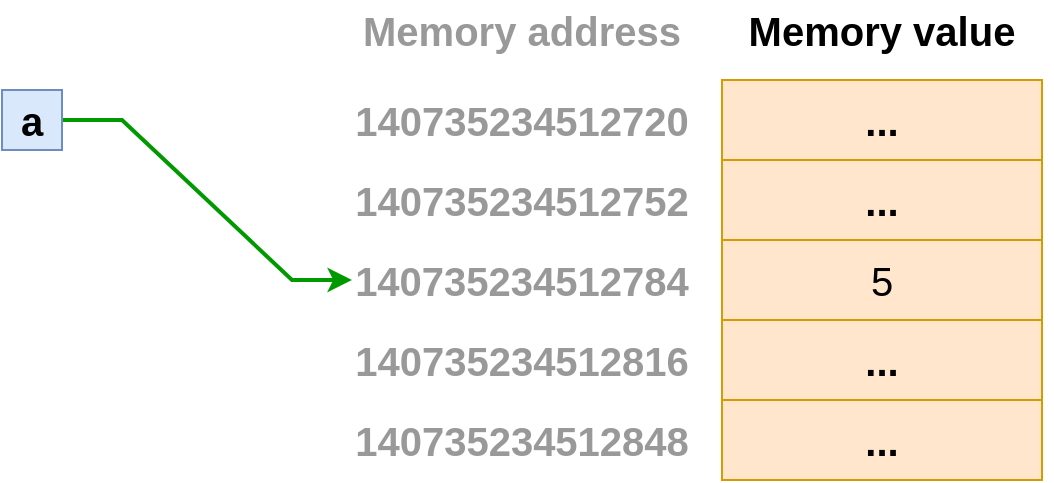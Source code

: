 <mxfile version="16.0.0" type="github">
  <diagram id="9VYlf7xLoxBSczJYT-ze" name="Page-1">
    <mxGraphModel dx="813" dy="435" grid="1" gridSize="10" guides="1" tooltips="1" connect="1" arrows="1" fold="1" page="1" pageScale="1" pageWidth="827" pageHeight="1169" math="0" shadow="0">
      <root>
        <mxCell id="0" />
        <mxCell id="1" parent="0" />
        <mxCell id="5JS05ig_G60j2r-XplZq-17" style="edgeStyle=entityRelationEdgeStyle;rounded=0;orthogonalLoop=1;jettySize=auto;html=1;fontSize=20;strokeWidth=2;strokeColor=#009900;entryX=0;entryY=0.5;entryDx=0;entryDy=0;" edge="1" parent="1" source="5JS05ig_G60j2r-XplZq-1" target="5JS05ig_G60j2r-XplZq-3">
          <mxGeometry relative="1" as="geometry" />
        </mxCell>
        <mxCell id="5JS05ig_G60j2r-XplZq-1" value="&lt;font style=&quot;font-size: 20px&quot;&gt;&lt;b&gt;a&lt;/b&gt;&lt;/font&gt;" style="text;html=1;strokeColor=#6c8ebf;fillColor=#dae8fc;align=center;verticalAlign=middle;whiteSpace=wrap;rounded=0;" vertex="1" parent="1">
          <mxGeometry x="80" y="85" width="30" height="30" as="geometry" />
        </mxCell>
        <mxCell id="5JS05ig_G60j2r-XplZq-2" value="5" style="rounded=0;whiteSpace=wrap;html=1;fontSize=20;fillColor=#ffe6cc;strokeColor=#d79b00;" vertex="1" parent="1">
          <mxGeometry x="440" y="160" width="160" height="40" as="geometry" />
        </mxCell>
        <mxCell id="5JS05ig_G60j2r-XplZq-3" value="&lt;span&gt;&lt;/span&gt;&lt;strong class=&quot;r-b88u0q&quot;&gt;140735234512784&lt;/strong&gt;" style="text;html=1;strokeColor=none;fillColor=none;align=center;verticalAlign=middle;whiteSpace=wrap;rounded=0;fontSize=20;fontColor=#999999;" vertex="1" parent="1">
          <mxGeometry x="255" y="165" width="170" height="30" as="geometry" />
        </mxCell>
        <mxCell id="5JS05ig_G60j2r-XplZq-6" value="&lt;b&gt;...&lt;/b&gt;" style="rounded=0;whiteSpace=wrap;html=1;fontSize=20;fillColor=#ffe6cc;strokeColor=#d79b00;" vertex="1" parent="1">
          <mxGeometry x="440" y="120" width="160" height="40" as="geometry" />
        </mxCell>
        <mxCell id="5JS05ig_G60j2r-XplZq-7" value="&lt;b&gt;...&lt;/b&gt;" style="rounded=0;whiteSpace=wrap;html=1;fontSize=20;fillColor=#ffe6cc;strokeColor=#d79b00;" vertex="1" parent="1">
          <mxGeometry x="440" y="80" width="160" height="40" as="geometry" />
        </mxCell>
        <mxCell id="5JS05ig_G60j2r-XplZq-8" value="&lt;b&gt;...&lt;/b&gt;" style="rounded=0;whiteSpace=wrap;html=1;fontSize=20;fillColor=#ffe6cc;strokeColor=#d79b00;" vertex="1" parent="1">
          <mxGeometry x="440" y="200" width="160" height="40" as="geometry" />
        </mxCell>
        <mxCell id="5JS05ig_G60j2r-XplZq-9" value="&lt;b&gt;...&lt;/b&gt;" style="rounded=0;whiteSpace=wrap;html=1;fontSize=20;fillColor=#ffe6cc;strokeColor=#d79b00;" vertex="1" parent="1">
          <mxGeometry x="440" y="240" width="160" height="40" as="geometry" />
        </mxCell>
        <mxCell id="5JS05ig_G60j2r-XplZq-10" value="&lt;b&gt;140735234512752&lt;/b&gt;" style="text;html=1;strokeColor=none;fillColor=none;align=center;verticalAlign=middle;whiteSpace=wrap;rounded=0;fontSize=20;fontColor=#999999;" vertex="1" parent="1">
          <mxGeometry x="310" y="125" width="60" height="30" as="geometry" />
        </mxCell>
        <mxCell id="5JS05ig_G60j2r-XplZq-11" value="&lt;b&gt;140735234512720&lt;/b&gt;" style="text;html=1;strokeColor=none;fillColor=none;align=center;verticalAlign=middle;whiteSpace=wrap;rounded=0;fontSize=20;fontColor=#999999;" vertex="1" parent="1">
          <mxGeometry x="310" y="85" width="60" height="30" as="geometry" />
        </mxCell>
        <mxCell id="5JS05ig_G60j2r-XplZq-12" value="&lt;b&gt;140735234512816&lt;/b&gt;" style="text;html=1;strokeColor=none;fillColor=none;align=center;verticalAlign=middle;whiteSpace=wrap;rounded=0;fontSize=20;fontColor=#999999;" vertex="1" parent="1">
          <mxGeometry x="310" y="205" width="60" height="30" as="geometry" />
        </mxCell>
        <mxCell id="5JS05ig_G60j2r-XplZq-13" value="&lt;b&gt;140735234512848&lt;/b&gt;" style="text;html=1;strokeColor=none;fillColor=none;align=center;verticalAlign=middle;whiteSpace=wrap;rounded=0;fontSize=20;fontColor=#999999;" vertex="1" parent="1">
          <mxGeometry x="310" y="245" width="60" height="30" as="geometry" />
        </mxCell>
        <mxCell id="5JS05ig_G60j2r-XplZq-18" value="&lt;b&gt;&lt;font color=&quot;#999999&quot;&gt;Memory address&lt;/font&gt;&lt;/b&gt;" style="text;html=1;strokeColor=none;fillColor=none;align=center;verticalAlign=middle;whiteSpace=wrap;rounded=0;fontSize=20;" vertex="1" parent="1">
          <mxGeometry x="255" y="40" width="170" height="30" as="geometry" />
        </mxCell>
        <mxCell id="5JS05ig_G60j2r-XplZq-19" value="&lt;b&gt;&lt;font&gt;Memory value&lt;/font&gt;&lt;/b&gt;" style="text;html=1;strokeColor=none;fillColor=none;align=center;verticalAlign=middle;whiteSpace=wrap;rounded=0;fontSize=20;fontColor=#000000;" vertex="1" parent="1">
          <mxGeometry x="435" y="40" width="170" height="30" as="geometry" />
        </mxCell>
      </root>
    </mxGraphModel>
  </diagram>
</mxfile>
